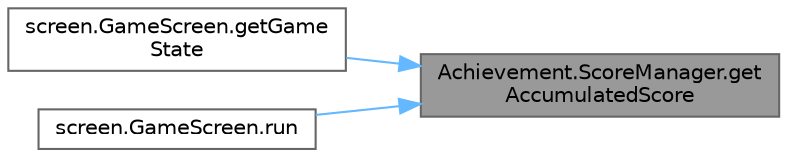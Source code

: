 digraph "Achievement.ScoreManager.getAccumulatedScore"
{
 // LATEX_PDF_SIZE
  bgcolor="transparent";
  edge [fontname=Helvetica,fontsize=10,labelfontname=Helvetica,labelfontsize=10];
  node [fontname=Helvetica,fontsize=10,shape=box,height=0.2,width=0.4];
  rankdir="RL";
  Node1 [id="Node000001",label="Achievement.ScoreManager.get\lAccumulatedScore",height=0.2,width=0.4,color="gray40", fillcolor="grey60", style="filled", fontcolor="black",tooltip=" "];
  Node1 -> Node2 [id="edge1_Node000001_Node000002",dir="back",color="steelblue1",style="solid",tooltip=" "];
  Node2 [id="Node000002",label="screen.GameScreen.getGame\lState",height=0.2,width=0.4,color="grey40", fillcolor="white", style="filled",URL="$classscreen_1_1_game_screen.html#aaba8ac8af9e57532af8a3498254d3eb6",tooltip="Add playtime parameter - Soomin Lee / TeamHUD Returns a GameState object representing the status of t..."];
  Node1 -> Node3 [id="edge2_Node000001_Node000003",dir="back",color="steelblue1",style="solid",tooltip=" "];
  Node3 [id="Node000003",label="screen.GameScreen.run",height=0.2,width=0.4,color="grey40", fillcolor="white", style="filled",URL="$classscreen_1_1_game_screen.html#a0cf4453ac709e9db35ae64a8698be978",tooltip="Starts the action."];
}
